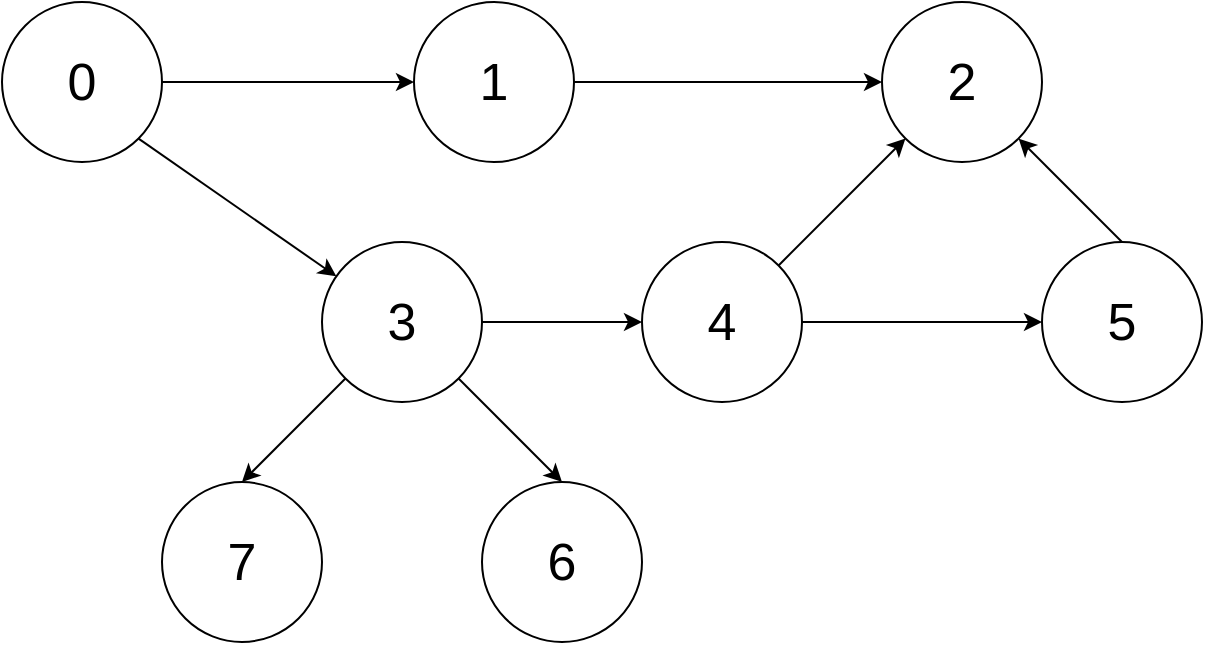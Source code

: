 <mxfile version="24.6.1" type="device">
  <diagram name="Page-1" id="SzRSYec5eP9uzma8ogXc">
    <mxGraphModel dx="1434" dy="836" grid="1" gridSize="10" guides="1" tooltips="1" connect="1" arrows="1" fold="1" page="1" pageScale="1" pageWidth="1100" pageHeight="850" math="0" shadow="0">
      <root>
        <mxCell id="0" />
        <mxCell id="1" parent="0" />
        <mxCell id="BtDD-Qyq_W3oIGaZfSBR-1" value="0" style="ellipse;whiteSpace=wrap;html=1;aspect=fixed;fontSize=26;" vertex="1" parent="1">
          <mxGeometry x="80" y="120" width="80" height="80" as="geometry" />
        </mxCell>
        <mxCell id="BtDD-Qyq_W3oIGaZfSBR-2" value="1&lt;span style=&quot;color: rgba(0, 0, 0, 0); font-family: monospace; font-size: 0px; text-align: start; text-wrap: nowrap;&quot;&gt;%3CmxGraphModel%3E%3Croot%3E%3CmxCell%20id%3D%220%22%2F%3E%3CmxCell%20id%3D%221%22%20parent%3D%220%22%2F%3E%3CmxCell%20id%3D%222%22%20value%3D%220%22%20style%3D%22ellipse%3BwhiteSpace%3Dwrap%3Bhtml%3D1%3Baspect%3Dfixed%3BfontSize%3D26%3B%22%20vertex%3D%221%22%20parent%3D%221%22%3E%3CmxGeometry%20x%3D%2260%22%20y%3D%22120%22%20width%3D%2280%22%20height%3D%2280%22%20as%3D%22geometry%22%2F%3E%3C%2FmxCell%3E%3C%2Froot%3E%3C%2FmxGraphModel%3E&lt;/span&gt;" style="ellipse;whiteSpace=wrap;html=1;aspect=fixed;fontSize=26;" vertex="1" parent="1">
          <mxGeometry x="286" y="120" width="80" height="80" as="geometry" />
        </mxCell>
        <mxCell id="BtDD-Qyq_W3oIGaZfSBR-3" value="2" style="ellipse;whiteSpace=wrap;html=1;aspect=fixed;fontSize=26;" vertex="1" parent="1">
          <mxGeometry x="520" y="120" width="80" height="80" as="geometry" />
        </mxCell>
        <mxCell id="BtDD-Qyq_W3oIGaZfSBR-4" value="3" style="ellipse;whiteSpace=wrap;html=1;aspect=fixed;fontSize=26;" vertex="1" parent="1">
          <mxGeometry x="240" y="240" width="80" height="80" as="geometry" />
        </mxCell>
        <mxCell id="BtDD-Qyq_W3oIGaZfSBR-5" value="4" style="ellipse;whiteSpace=wrap;html=1;aspect=fixed;fontSize=26;" vertex="1" parent="1">
          <mxGeometry x="400" y="240" width="80" height="80" as="geometry" />
        </mxCell>
        <mxCell id="BtDD-Qyq_W3oIGaZfSBR-6" value="5" style="ellipse;whiteSpace=wrap;html=1;aspect=fixed;fontSize=26;" vertex="1" parent="1">
          <mxGeometry x="600" y="240" width="80" height="80" as="geometry" />
        </mxCell>
        <mxCell id="BtDD-Qyq_W3oIGaZfSBR-7" value="7" style="ellipse;whiteSpace=wrap;html=1;aspect=fixed;fontSize=26;" vertex="1" parent="1">
          <mxGeometry x="160" y="360" width="80" height="80" as="geometry" />
        </mxCell>
        <mxCell id="BtDD-Qyq_W3oIGaZfSBR-8" value="6" style="ellipse;whiteSpace=wrap;html=1;aspect=fixed;fontSize=26;" vertex="1" parent="1">
          <mxGeometry x="320" y="360" width="80" height="80" as="geometry" />
        </mxCell>
        <mxCell id="BtDD-Qyq_W3oIGaZfSBR-14" value="" style="endArrow=classic;html=1;rounded=0;exitX=1;exitY=1;exitDx=0;exitDy=0;" edge="1" parent="1" source="BtDD-Qyq_W3oIGaZfSBR-1" target="BtDD-Qyq_W3oIGaZfSBR-4">
          <mxGeometry width="50" height="50" relative="1" as="geometry">
            <mxPoint x="520" y="450" as="sourcePoint" />
            <mxPoint x="570" y="400" as="targetPoint" />
          </mxGeometry>
        </mxCell>
        <mxCell id="BtDD-Qyq_W3oIGaZfSBR-15" value="" style="endArrow=classic;html=1;rounded=0;exitX=1;exitY=0.5;exitDx=0;exitDy=0;" edge="1" parent="1" source="BtDD-Qyq_W3oIGaZfSBR-1" target="BtDD-Qyq_W3oIGaZfSBR-2">
          <mxGeometry width="50" height="50" relative="1" as="geometry">
            <mxPoint x="200" y="108" as="sourcePoint" />
            <mxPoint x="304" y="212" as="targetPoint" />
          </mxGeometry>
        </mxCell>
        <mxCell id="BtDD-Qyq_W3oIGaZfSBR-16" value="" style="endArrow=classic;html=1;rounded=0;exitX=1;exitY=0.5;exitDx=0;exitDy=0;entryX=0;entryY=0.5;entryDx=0;entryDy=0;" edge="1" parent="1" source="BtDD-Qyq_W3oIGaZfSBR-2" target="BtDD-Qyq_W3oIGaZfSBR-3">
          <mxGeometry width="50" height="50" relative="1" as="geometry">
            <mxPoint x="396" y="140" as="sourcePoint" />
            <mxPoint x="500" y="244" as="targetPoint" />
          </mxGeometry>
        </mxCell>
        <mxCell id="BtDD-Qyq_W3oIGaZfSBR-18" value="" style="endArrow=classic;html=1;rounded=0;entryX=0;entryY=0.5;entryDx=0;entryDy=0;" edge="1" parent="1" target="BtDD-Qyq_W3oIGaZfSBR-5">
          <mxGeometry width="50" height="50" relative="1" as="geometry">
            <mxPoint x="320" y="280" as="sourcePoint" />
            <mxPoint x="520" y="224" as="targetPoint" />
          </mxGeometry>
        </mxCell>
        <mxCell id="BtDD-Qyq_W3oIGaZfSBR-19" value="" style="endArrow=classic;html=1;rounded=0;exitX=1;exitY=0.5;exitDx=0;exitDy=0;entryX=0;entryY=0.5;entryDx=0;entryDy=0;" edge="1" parent="1" source="BtDD-Qyq_W3oIGaZfSBR-5" target="BtDD-Qyq_W3oIGaZfSBR-6">
          <mxGeometry width="50" height="50" relative="1" as="geometry">
            <mxPoint x="380" y="130" as="sourcePoint" />
            <mxPoint x="484" y="234" as="targetPoint" />
          </mxGeometry>
        </mxCell>
        <mxCell id="BtDD-Qyq_W3oIGaZfSBR-22" value="" style="endArrow=classic;html=1;rounded=0;exitX=1;exitY=0;exitDx=0;exitDy=0;entryX=0;entryY=1;entryDx=0;entryDy=0;" edge="1" parent="1" source="BtDD-Qyq_W3oIGaZfSBR-5" target="BtDD-Qyq_W3oIGaZfSBR-3">
          <mxGeometry width="50" height="50" relative="1" as="geometry">
            <mxPoint x="490" y="330" as="sourcePoint" />
            <mxPoint x="650" y="330" as="targetPoint" />
          </mxGeometry>
        </mxCell>
        <mxCell id="BtDD-Qyq_W3oIGaZfSBR-23" value="" style="endArrow=classic;html=1;rounded=0;exitX=0.5;exitY=0;exitDx=0;exitDy=0;entryX=1;entryY=1;entryDx=0;entryDy=0;" edge="1" parent="1" source="BtDD-Qyq_W3oIGaZfSBR-6" target="BtDD-Qyq_W3oIGaZfSBR-3">
          <mxGeometry width="50" height="50" relative="1" as="geometry">
            <mxPoint x="500" y="340" as="sourcePoint" />
            <mxPoint x="660" y="340" as="targetPoint" />
          </mxGeometry>
        </mxCell>
        <mxCell id="BtDD-Qyq_W3oIGaZfSBR-25" value="" style="endArrow=classic;html=1;rounded=0;exitX=0;exitY=1;exitDx=0;exitDy=0;entryX=0.5;entryY=0;entryDx=0;entryDy=0;" edge="1" parent="1" source="BtDD-Qyq_W3oIGaZfSBR-4" target="BtDD-Qyq_W3oIGaZfSBR-7">
          <mxGeometry width="50" height="50" relative="1" as="geometry">
            <mxPoint x="630" y="350" as="sourcePoint" />
            <mxPoint x="790" y="350" as="targetPoint" />
          </mxGeometry>
        </mxCell>
        <mxCell id="BtDD-Qyq_W3oIGaZfSBR-26" value="" style="endArrow=classic;html=1;rounded=0;exitX=1;exitY=1;exitDx=0;exitDy=0;entryX=0.5;entryY=0;entryDx=0;entryDy=0;" edge="1" parent="1" source="BtDD-Qyq_W3oIGaZfSBR-4" target="BtDD-Qyq_W3oIGaZfSBR-8">
          <mxGeometry width="50" height="50" relative="1" as="geometry">
            <mxPoint x="262" y="358" as="sourcePoint" />
            <mxPoint x="210" y="450" as="targetPoint" />
          </mxGeometry>
        </mxCell>
      </root>
    </mxGraphModel>
  </diagram>
</mxfile>
